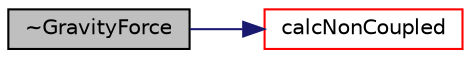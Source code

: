 digraph "~GravityForce"
{
  bgcolor="transparent";
  edge [fontname="Helvetica",fontsize="10",labelfontname="Helvetica",labelfontsize="10"];
  node [fontname="Helvetica",fontsize="10",shape=record];
  rankdir="LR";
  Node4 [label="~GravityForce",height=0.2,width=0.4,color="black", fillcolor="grey75", style="filled", fontcolor="black"];
  Node4 -> Node5 [color="midnightblue",fontsize="10",style="solid",fontname="Helvetica"];
  Node5 [label="calcNonCoupled",height=0.2,width=0.4,color="red",URL="$a25261.html#a0e3253e601c7db3a3db9d3c921218fd9",tooltip="Calculate the non-coupled force. "];
}
